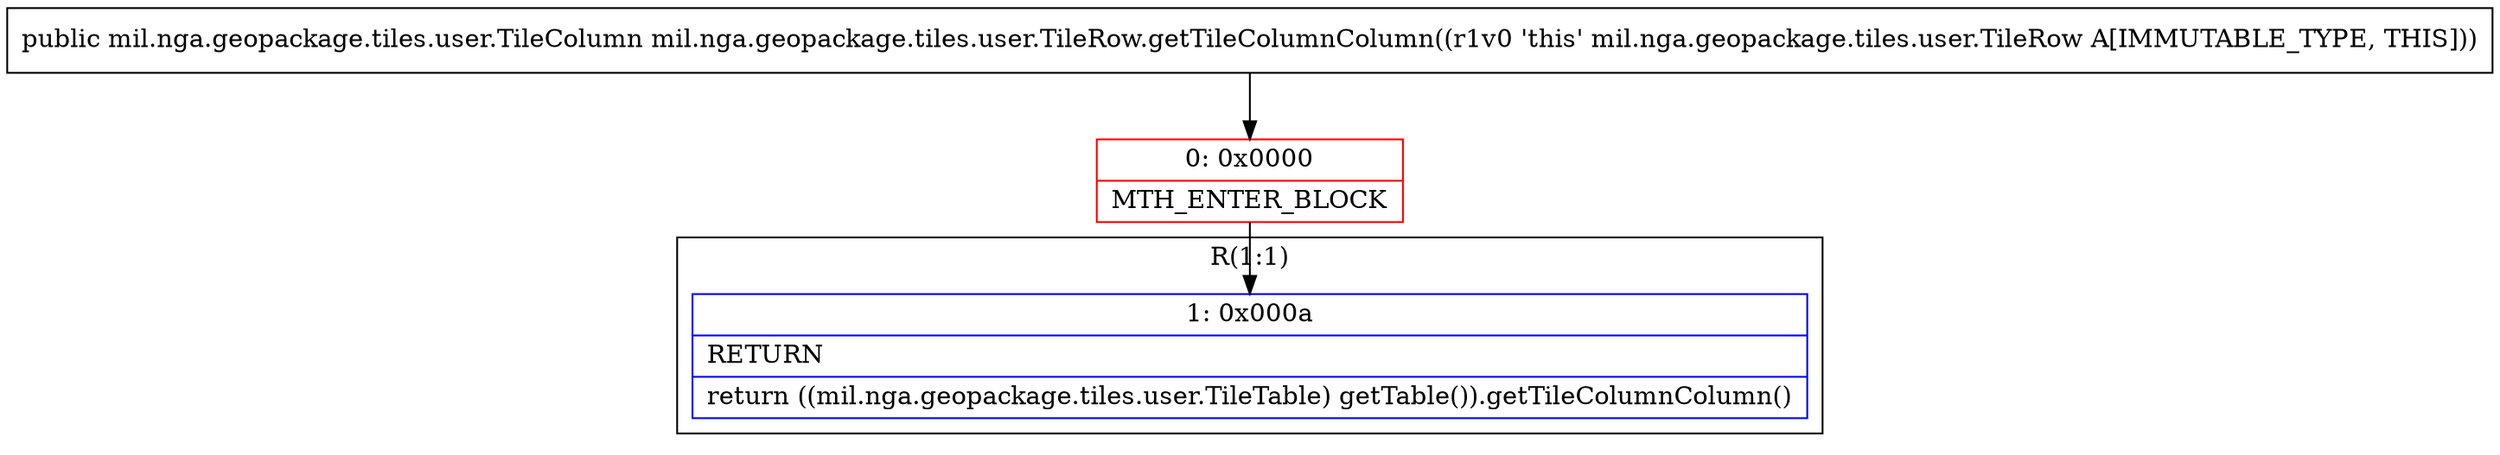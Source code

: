 digraph "CFG formil.nga.geopackage.tiles.user.TileRow.getTileColumnColumn()Lmil\/nga\/geopackage\/tiles\/user\/TileColumn;" {
subgraph cluster_Region_1088211897 {
label = "R(1:1)";
node [shape=record,color=blue];
Node_1 [shape=record,label="{1\:\ 0x000a|RETURN\l|return ((mil.nga.geopackage.tiles.user.TileTable) getTable()).getTileColumnColumn()\l}"];
}
Node_0 [shape=record,color=red,label="{0\:\ 0x0000|MTH_ENTER_BLOCK\l}"];
MethodNode[shape=record,label="{public mil.nga.geopackage.tiles.user.TileColumn mil.nga.geopackage.tiles.user.TileRow.getTileColumnColumn((r1v0 'this' mil.nga.geopackage.tiles.user.TileRow A[IMMUTABLE_TYPE, THIS])) }"];
MethodNode -> Node_0;
Node_0 -> Node_1;
}

